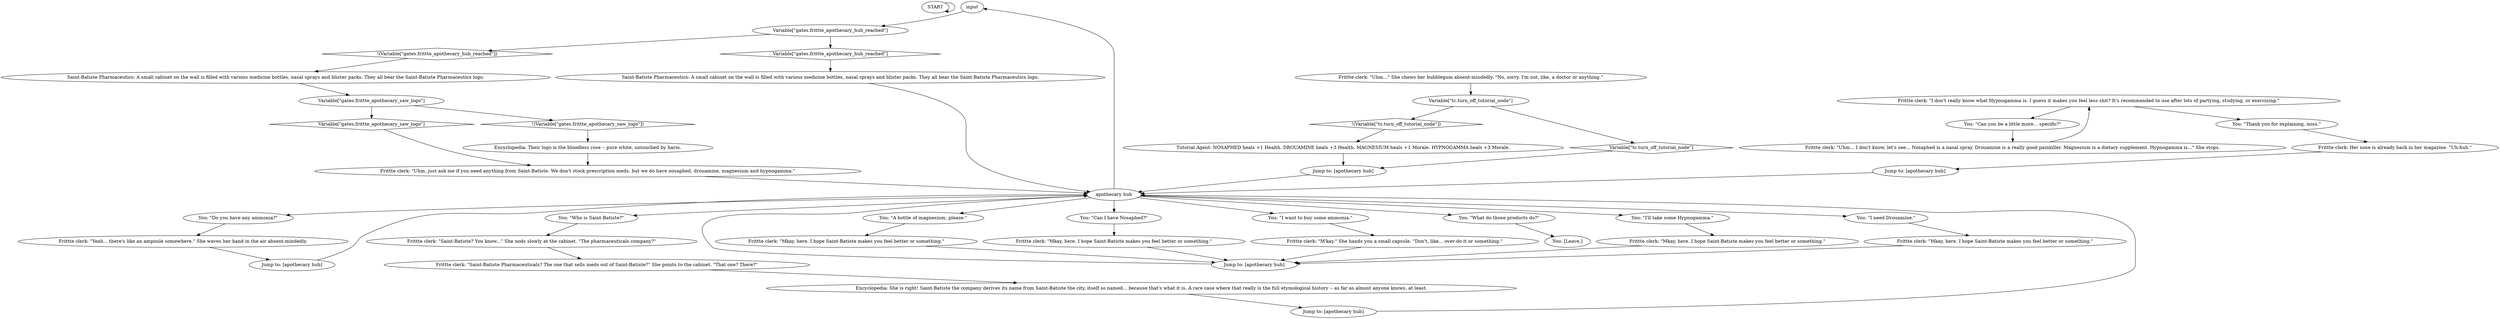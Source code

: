 # FRITTE / APOTHECARY
# A small cabinet on the wall, right next to the posters.
# ==================================================
digraph G {
	  0 [label="START"];
	  1 [label="input"];
	  2 [label="You: \"A bottle of magnesium, please.\""];
	  3 [label="You: [Leave.]"];
	  4 [label="Frittte clerk: \"Uhm... I don't know, let's see... Nosaphed is a nasal spray. Drouamine is a really good painkiller. Magnesium is a dietary supplement. Hypnogamma is...\" She stops."];
	  5 [label="Frittte clerk: \"Uhm...\" She chews her bubblegum absent-mindedly. \"No, sorry. I'm not, like, a doctor or anything.\""];
	  6 [label="Encyclopedia: She is right! Saint-Batiste the company derives its name from Saint-Batiste the city, itself so named... because that's what it is. A rare case where that really is the full etymological history -- as far as almost anyone knows, at least."];
	  7 [label="Variable[\"gates.frittte_apothecary_hub_reached\"]"];
	  8 [label="Variable[\"gates.frittte_apothecary_hub_reached\"]", shape=diamond];
	  9 [label="!(Variable[\"gates.frittte_apothecary_hub_reached\"])", shape=diamond];
	  10 [label="Variable[\"tc.turn_off_tutorial_node\"]"];
	  11 [label="Variable[\"tc.turn_off_tutorial_node\"]", shape=diamond];
	  12 [label="!(Variable[\"tc.turn_off_tutorial_node\"])", shape=diamond];
	  13 [label="You: \"Can I have Nosaphed?\""];
	  14 [label="You: \"Who is Saint-Batiste?\""];
	  15 [label="You: \"I want to buy some ammonia.\""];
	  16 [label="Frittte clerk: \"Mkay, here. I hope Saint-Batiste makes you feel better or something.\""];
	  17 [label="Variable[\"gates.frittte_apothecary_saw_logo\"]"];
	  18 [label="Variable[\"gates.frittte_apothecary_saw_logo\"]", shape=diamond];
	  19 [label="!(Variable[\"gates.frittte_apothecary_saw_logo\"])", shape=diamond];
	  20 [label="Frittte clerk: \"I don't really know what Hypnogamma is. I guess it makes you feel less shit? It's recommended to use after lots of partying, studying, or exercising.\""];
	  21 [label="You: \"Do you have any ammonia?\""];
	  22 [label="Jump to: [apothecary hub]"];
	  23 [label="You: \"I'll take some Hypnogamma.\""];
	  24 [label="Frittte clerk: \"M'kay.\" She hands you a small capsule. \"Don't, like... over-do it or something.\""];
	  25 [label="Jump to: [apothecary hub]"];
	  26 [label="Frittte clerk: \"Mkay, here. I hope Saint-Batiste makes you feel better or something.\""];
	  27 [label="Frittte clerk: \"Uhm, just ask me if you need anything from Saint-Batiste. We don't stock prescription meds, but we do have nosaphed, drouamine, magnesium and hypnogamma.\""];
	  28 [label="You: \"What do those products do?\""];
	  29 [label="Tutorial Agent: NOSAPHED heals +1 Health. DROUAMINE heals +3 Health. MAGNESIUM heals +1 Morale. HYPNOGAMMA heals +3 Morale."];
	  30 [label="Frittte clerk: Her nose is already back in her magazine. \"Uh-huh.\""];
	  31 [label="Encyclopedia: Their logo is the bloodless rose -- pure white, untouched by harm."];
	  32 [label="Frittte clerk: \"Mkay, here. I hope Saint-Batiste makes you feel better or something.\""];
	  33 [label="Frittte clerk: \"Mkay, here. I hope Saint-Batiste makes you feel better or something.\""];
	  34 [label="Saint-Batiste Pharmaceutics: A small cabinet on the wall is filled with various medicine bottles, nasal sprays and blister packs. They all bear the Saint-Batiste Pharmaceutics logo."];
	  35 [label="Frittte clerk: \"Saint-Batiste? You know...\" She nods slowly at the cabinet. \"The pharmaceuticals company?\""];
	  36 [label="Jump to: [apothecary hub]"];
	  37 [label="You: \"Can you be a little more... specific?\""];
	  38 [label="You: \"Thank you for explaining, miss.\""];
	  39 [label="Frittte clerk: \"Saint-Batiste Pharmaceuticals? The one that sells meds out of Saint-Batiste?\" She points to the cabinet. \"That one? There?\""];
	  40 [label="Frittte clerk: \"Yeah... there's like an ampoule somewhere.\" She waves her hand in the air absent-mindedly."];
	  41 [label="Saint-Batiste Pharmaceutics: A small cabinet on the wall is filled with various medicine bottles, nasal sprays and blister packs. They all bear the Saint-Batiste Pharmaceutics logo."];
	  42 [label="apothecary hub"];
	  43 [label="Jump to: [apothecary hub]"];
	  44 [label="You: \"I need Drouamine.\""];
	  45 [label="Jump to: [apothecary hub]"];
	  0 -> 0
	  1 -> 7
	  2 -> 32
	  4 -> 20
	  5 -> 10
	  6 -> 45
	  7 -> 8
	  7 -> 9
	  8 -> 34
	  9 -> 41
	  10 -> 11
	  10 -> 12
	  11 -> 22
	  12 -> 29
	  13 -> 16
	  14 -> 35
	  15 -> 24
	  16 -> 43
	  17 -> 18
	  17 -> 19
	  18 -> 27
	  19 -> 31
	  20 -> 37
	  20 -> 38
	  21 -> 40
	  22 -> 42
	  23 -> 33
	  24 -> 43
	  25 -> 42
	  26 -> 43
	  27 -> 42
	  28 -> 3
	  29 -> 22
	  30 -> 25
	  31 -> 27
	  32 -> 43
	  33 -> 43
	  34 -> 42
	  35 -> 39
	  36 -> 42
	  37 -> 4
	  38 -> 30
	  39 -> 6
	  40 -> 36
	  41 -> 17
	  42 -> 1
	  42 -> 2
	  42 -> 44
	  42 -> 13
	  42 -> 14
	  42 -> 15
	  42 -> 21
	  42 -> 23
	  42 -> 28
	  43 -> 42
	  44 -> 26
	  45 -> 42
}


